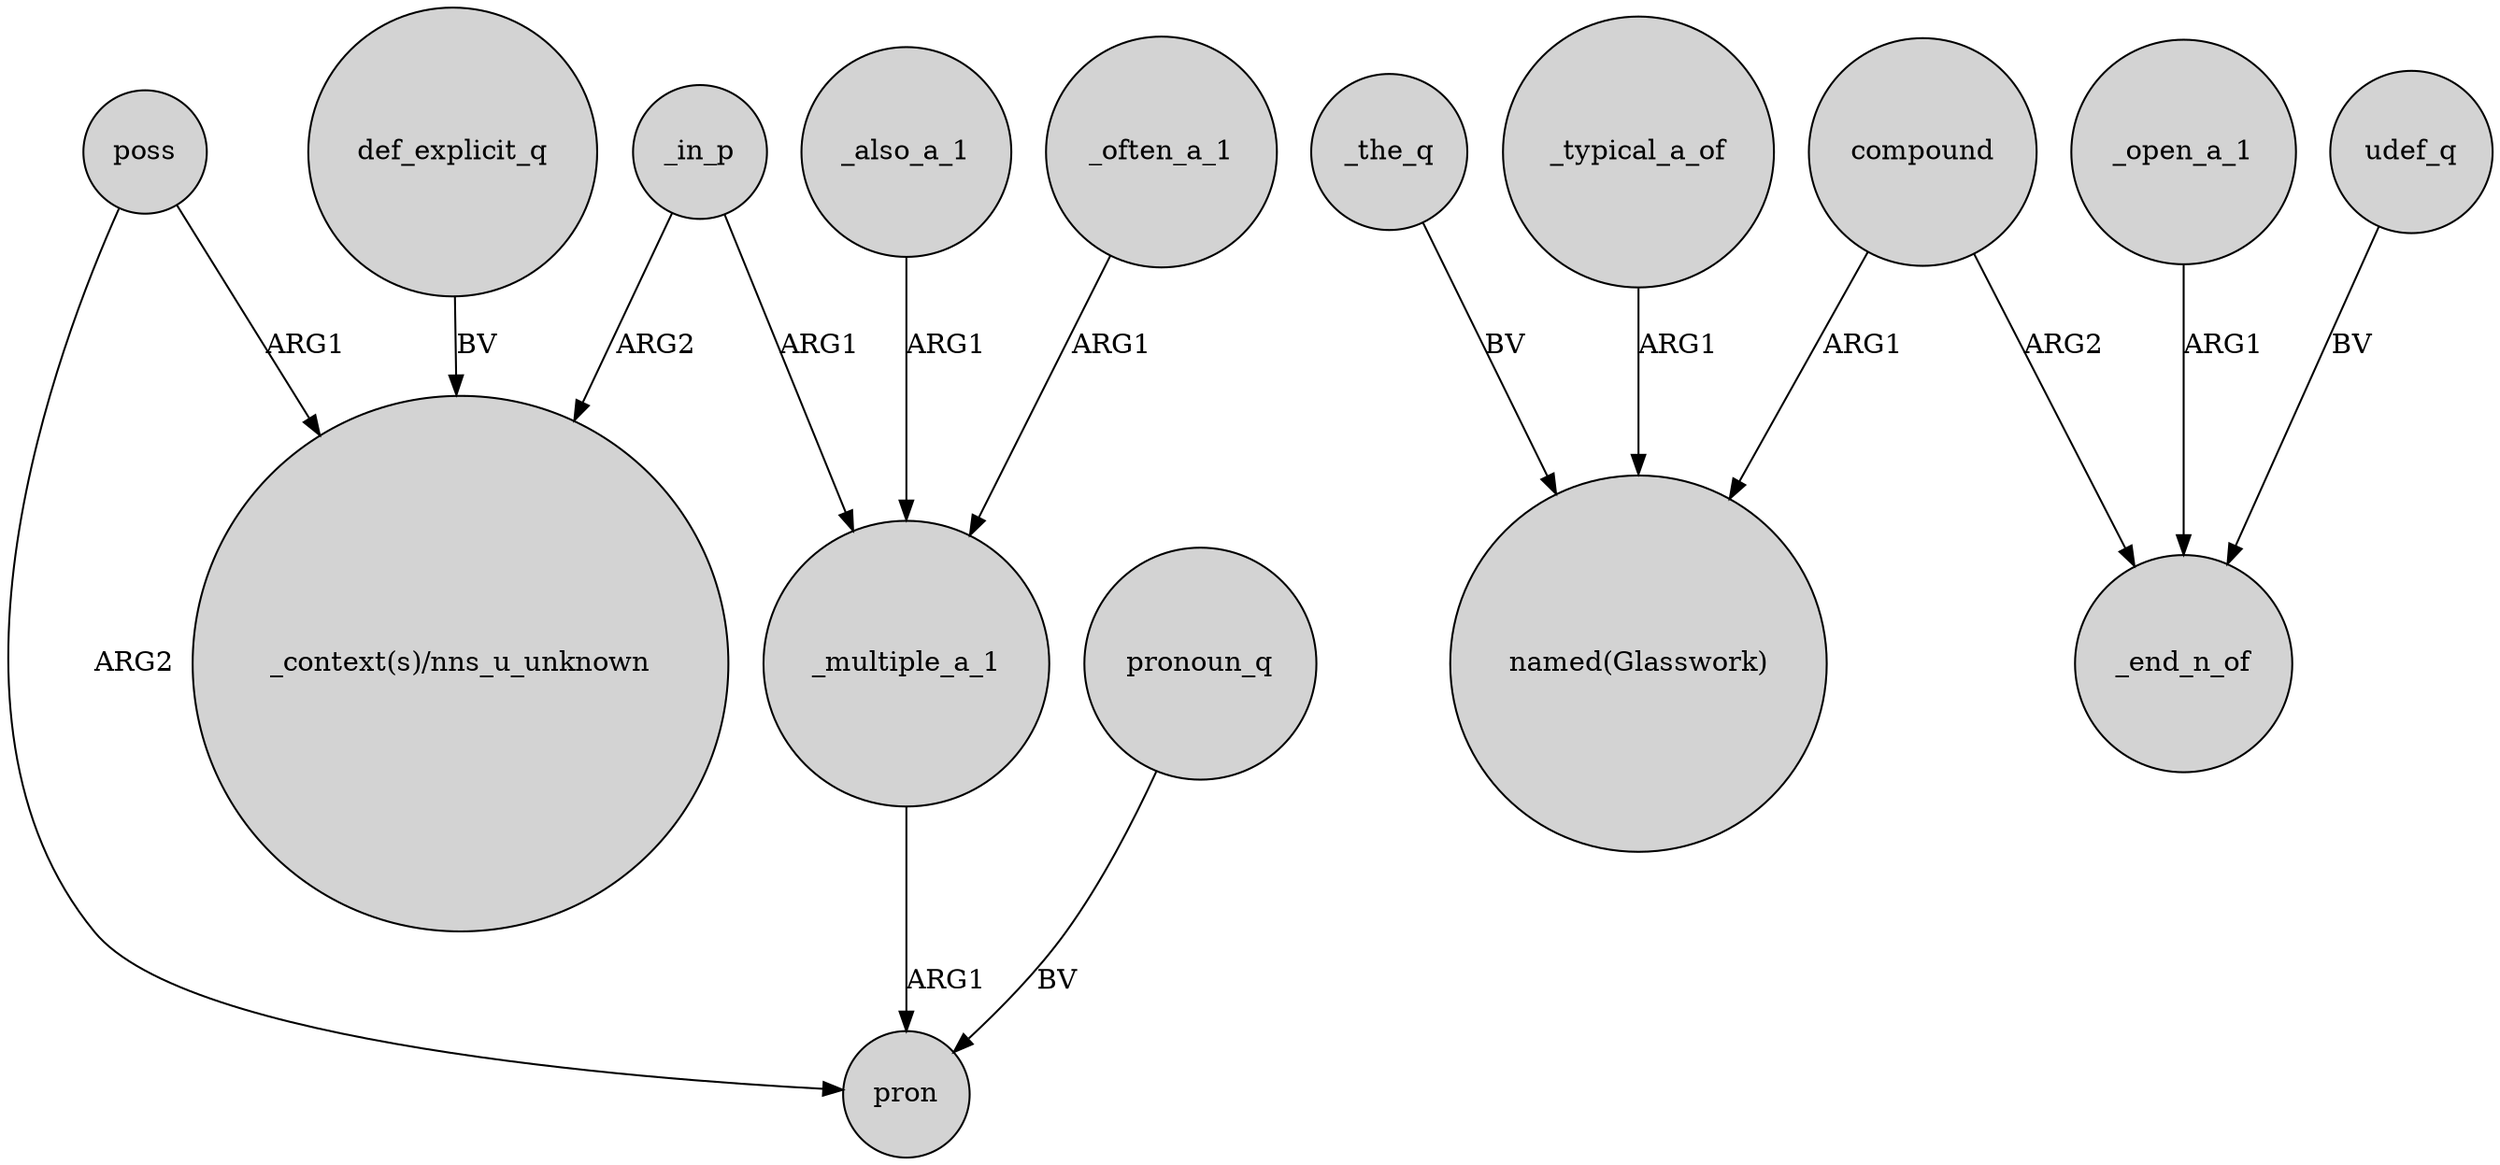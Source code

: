 digraph {
	node [shape=circle style=filled]
	def_explicit_q -> "_context(s)/nns_u_unknown" [label=BV]
	compound -> "named(Glasswork)" [label=ARG1]
	_typical_a_of -> "named(Glasswork)" [label=ARG1]
	_often_a_1 -> _multiple_a_1 [label=ARG1]
	poss -> pron [label=ARG2]
	_the_q -> "named(Glasswork)" [label=BV]
	compound -> _end_n_of [label=ARG2]
	_multiple_a_1 -> pron [label=ARG1]
	_also_a_1 -> _multiple_a_1 [label=ARG1]
	_open_a_1 -> _end_n_of [label=ARG1]
	_in_p -> _multiple_a_1 [label=ARG1]
	_in_p -> "_context(s)/nns_u_unknown" [label=ARG2]
	udef_q -> _end_n_of [label=BV]
	poss -> "_context(s)/nns_u_unknown" [label=ARG1]
	pronoun_q -> pron [label=BV]
}
